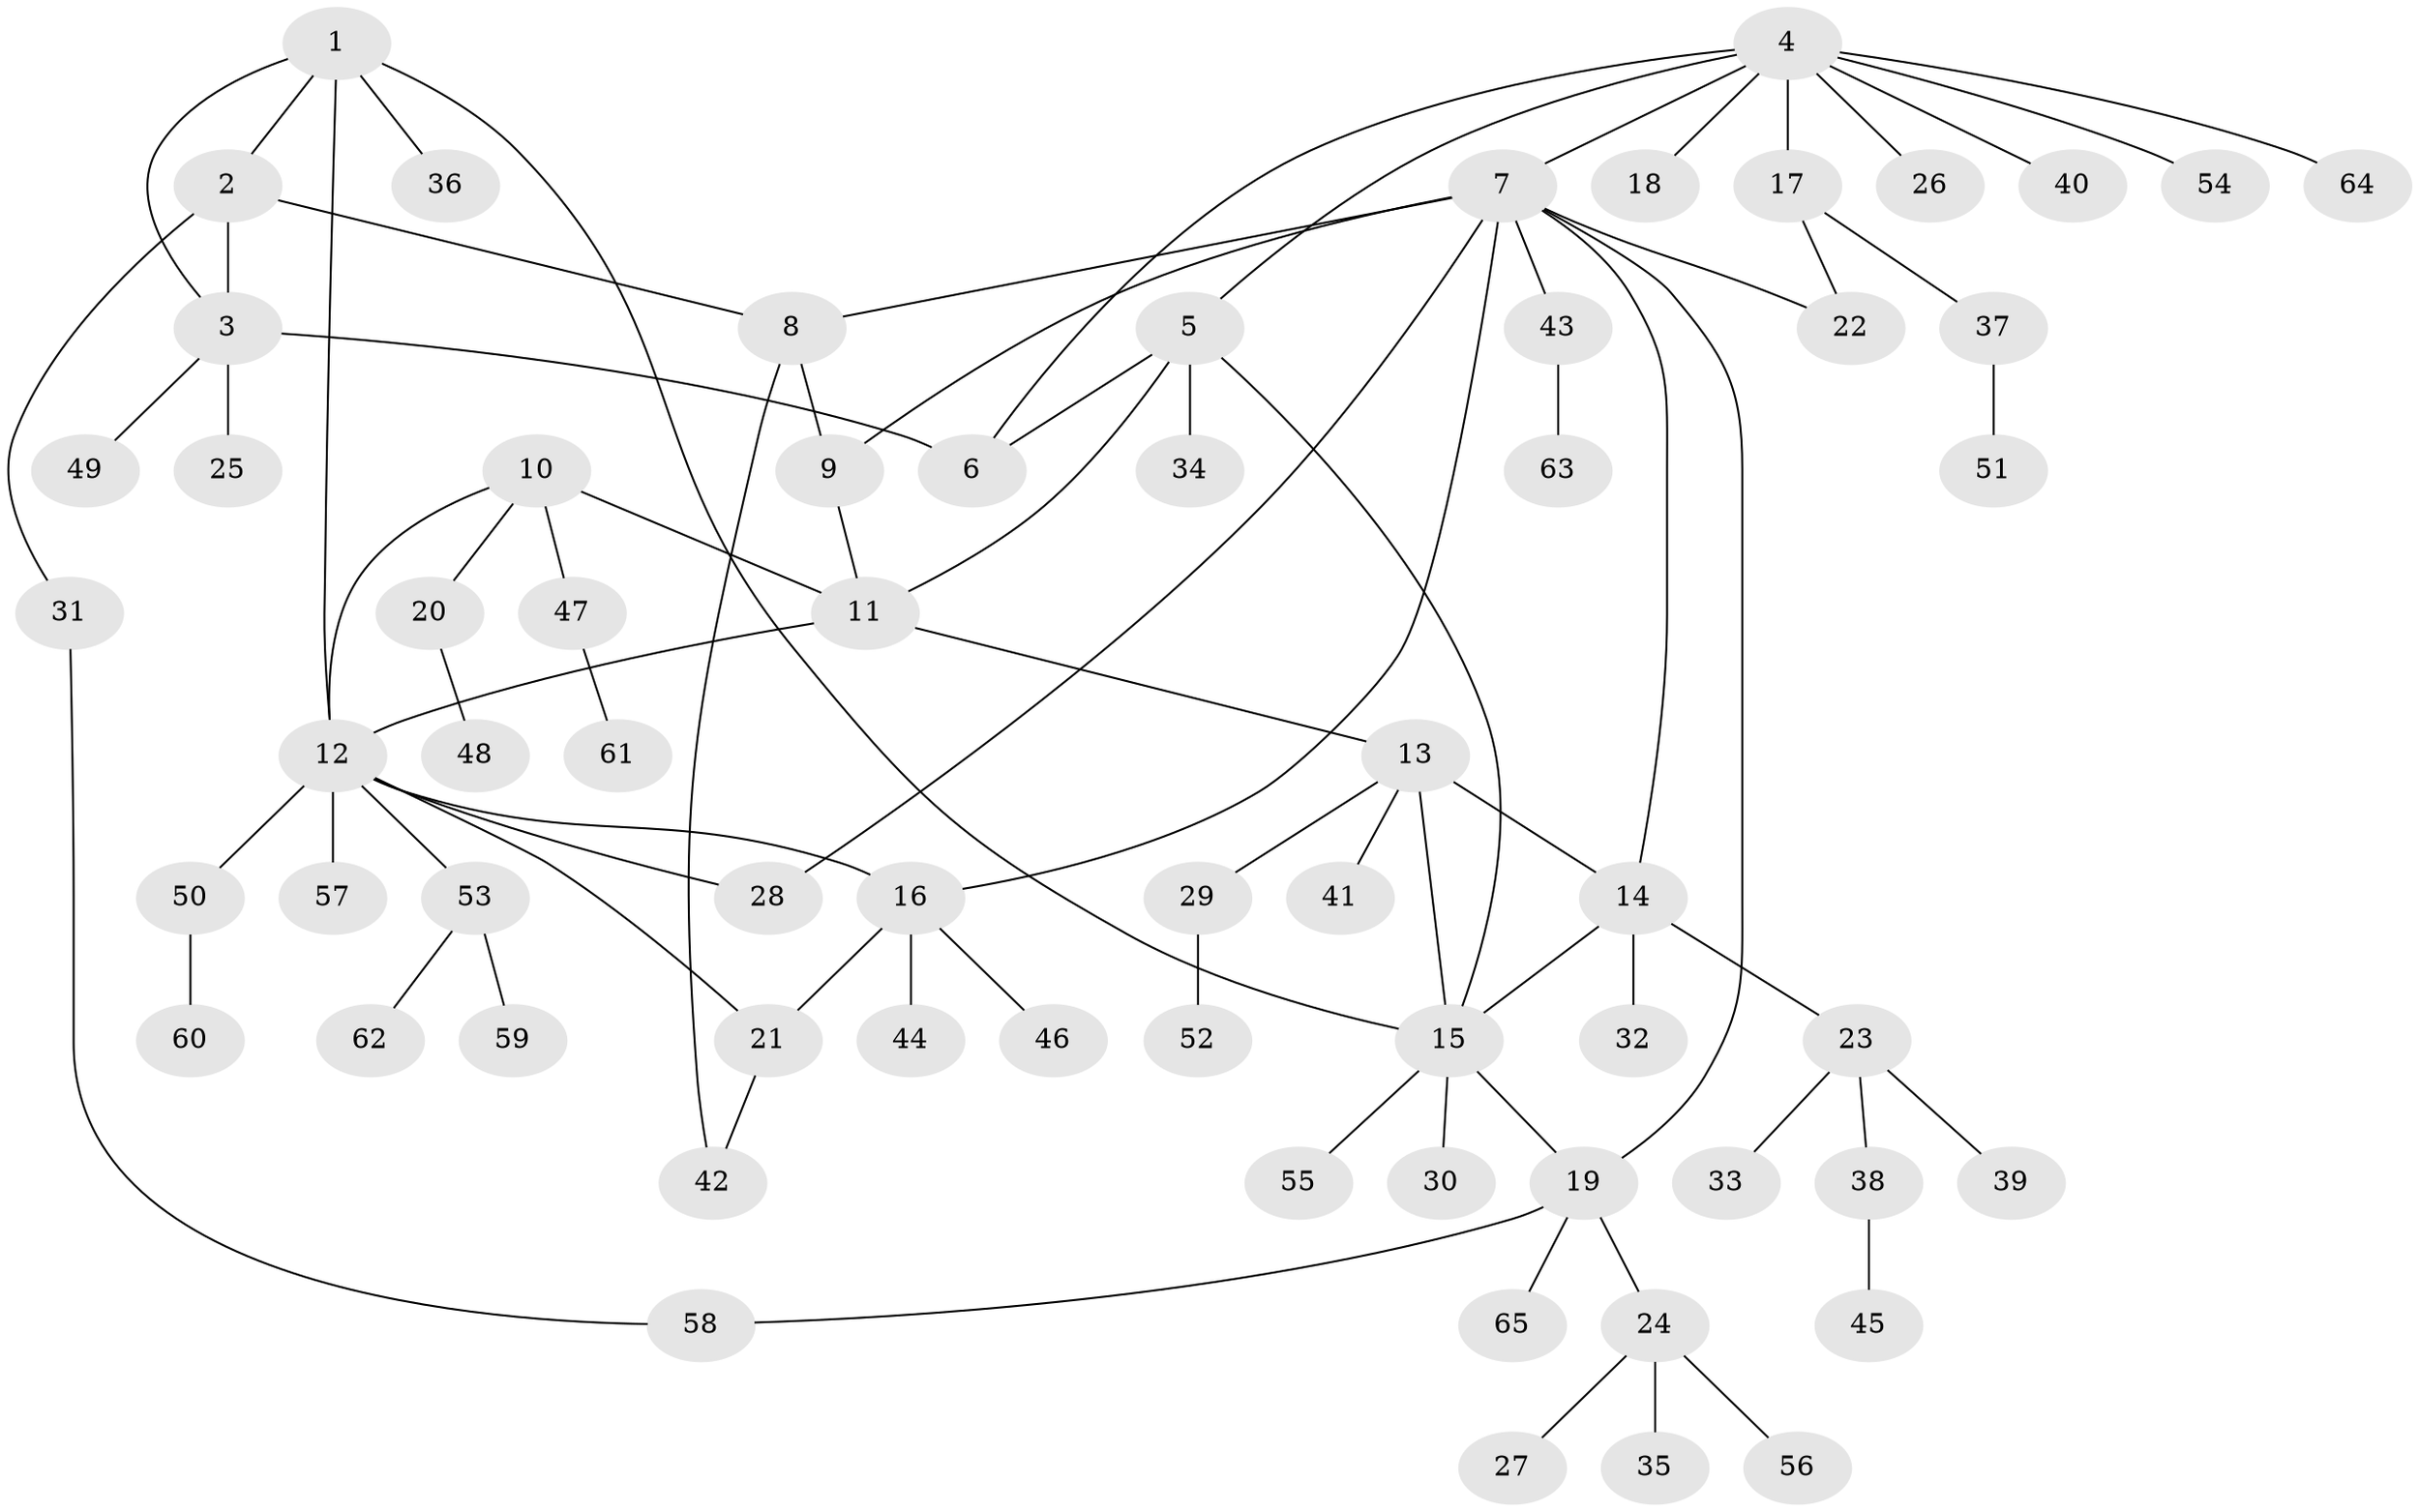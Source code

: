 // Generated by graph-tools (version 1.1) at 2025/26/03/09/25 03:26:35]
// undirected, 65 vertices, 82 edges
graph export_dot {
graph [start="1"]
  node [color=gray90,style=filled];
  1;
  2;
  3;
  4;
  5;
  6;
  7;
  8;
  9;
  10;
  11;
  12;
  13;
  14;
  15;
  16;
  17;
  18;
  19;
  20;
  21;
  22;
  23;
  24;
  25;
  26;
  27;
  28;
  29;
  30;
  31;
  32;
  33;
  34;
  35;
  36;
  37;
  38;
  39;
  40;
  41;
  42;
  43;
  44;
  45;
  46;
  47;
  48;
  49;
  50;
  51;
  52;
  53;
  54;
  55;
  56;
  57;
  58;
  59;
  60;
  61;
  62;
  63;
  64;
  65;
  1 -- 2;
  1 -- 3;
  1 -- 12;
  1 -- 15;
  1 -- 36;
  2 -- 3;
  2 -- 8;
  2 -- 31;
  3 -- 6;
  3 -- 25;
  3 -- 49;
  4 -- 5;
  4 -- 6;
  4 -- 7;
  4 -- 17;
  4 -- 18;
  4 -- 26;
  4 -- 40;
  4 -- 54;
  4 -- 64;
  5 -- 6;
  5 -- 11;
  5 -- 15;
  5 -- 34;
  7 -- 8;
  7 -- 9;
  7 -- 14;
  7 -- 16;
  7 -- 19;
  7 -- 22;
  7 -- 28;
  7 -- 43;
  8 -- 9;
  8 -- 42;
  9 -- 11;
  10 -- 11;
  10 -- 12;
  10 -- 20;
  10 -- 47;
  11 -- 12;
  11 -- 13;
  12 -- 16;
  12 -- 21;
  12 -- 28;
  12 -- 50;
  12 -- 53;
  12 -- 57;
  13 -- 14;
  13 -- 15;
  13 -- 29;
  13 -- 41;
  14 -- 15;
  14 -- 23;
  14 -- 32;
  15 -- 19;
  15 -- 30;
  15 -- 55;
  16 -- 21;
  16 -- 44;
  16 -- 46;
  17 -- 22;
  17 -- 37;
  19 -- 24;
  19 -- 58;
  19 -- 65;
  20 -- 48;
  21 -- 42;
  23 -- 33;
  23 -- 38;
  23 -- 39;
  24 -- 27;
  24 -- 35;
  24 -- 56;
  29 -- 52;
  31 -- 58;
  37 -- 51;
  38 -- 45;
  43 -- 63;
  47 -- 61;
  50 -- 60;
  53 -- 59;
  53 -- 62;
}
